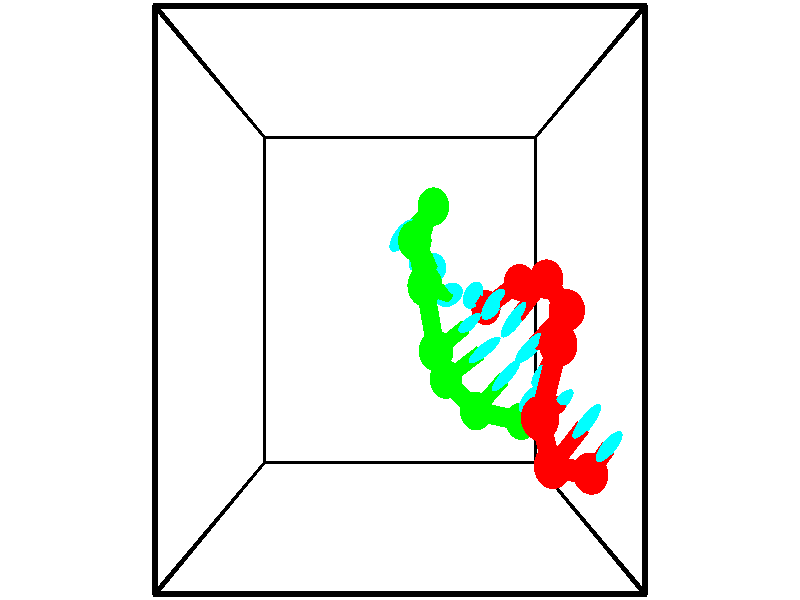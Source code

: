 // switches for output
#declare DRAW_BASES = 1; // possible values are 0, 1; only relevant for DNA ribbons
#declare DRAW_BASES_TYPE = 3; // possible values are 1, 2, 3; only relevant for DNA ribbons
#declare DRAW_FOG = 0; // set to 1 to enable fog

#include "colors.inc"

#include "transforms.inc"
background { rgb <1, 1, 1>}

#default {
   normal{
       ripples 0.25
       frequency 0.20
       turbulence 0.2
       lambda 5
   }
	finish {
		phong 0.1
		phong_size 40.
	}
}

// original window dimensions: 1024x640


// camera settings

camera {
	sky <-0, 1, 0>
	up <-0, 1, 0>
	right 1.6 * <1, 0, 0>
	location <2.5, 2.5, 11.1562>
	look_at <2.5, 2.5, 2.5>
	direction <0, 0, -8.6562>
	angle 67.0682
}


# declare cpy_camera_pos = <2.5, 2.5, 11.1562>;
# if (DRAW_FOG = 1)
fog {
	fog_type 2
	up vnormalize(cpy_camera_pos)
	color rgbt<1,1,1,0.3>
	distance 1e-5
	fog_alt 3e-3
	fog_offset 4
}
# end


// LIGHTS

# declare lum = 6;
global_settings {
	ambient_light rgb lum * <0.05, 0.05, 0.05>
	max_trace_level 15
}# declare cpy_direct_light_amount = 0.25;
light_source
{	1000 * <-1, -1, 1>,
	rgb lum * cpy_direct_light_amount
	parallel
}

light_source
{	1000 * <1, 1, -1>,
	rgb lum * cpy_direct_light_amount
	parallel
}

// strand 0

// nucleotide -1

// particle -1
sphere {
	<5.285546, 0.382775, 2.319706> 0.250000
	pigment { color rgbt <1,0,0,0> }
	no_shadow
}
cylinder {
	<5.334526, 0.631119, 2.629426>,  <5.363914, 0.780125, 2.815259>, 0.100000
	pigment { color rgbt <1,0,0,0> }
	no_shadow
}
cylinder {
	<5.334526, 0.631119, 2.629426>,  <5.285546, 0.382775, 2.319706>, 0.100000
	pigment { color rgbt <1,0,0,0> }
	no_shadow
}

// particle -1
sphere {
	<5.334526, 0.631119, 2.629426> 0.100000
	pigment { color rgbt <1,0,0,0> }
	no_shadow
}
sphere {
	0, 1
	scale<0.080000,0.200000,0.300000>
	matrix <-0.570267, 0.682538, -0.457098,
		-0.812282, -0.385586, 0.437631,
		0.122449, 0.620859, 0.774300,
		5.371261, 0.817376, 2.861717>
	pigment { color rgbt <0,1,1,0> }
	no_shadow
}
cylinder {
	<4.632596, 0.548415, 2.687863>,  <5.285546, 0.382775, 2.319706>, 0.130000
	pigment { color rgbt <1,0,0,0> }
	no_shadow
}

// nucleotide -1

// particle -1
sphere {
	<4.632596, 0.548415, 2.687863> 0.250000
	pigment { color rgbt <1,0,0,0> }
	no_shadow
}
cylinder {
	<4.908287, 0.837986, 2.675895>,  <5.073702, 1.011729, 2.668715>, 0.100000
	pigment { color rgbt <1,0,0,0> }
	no_shadow
}
cylinder {
	<4.908287, 0.837986, 2.675895>,  <4.632596, 0.548415, 2.687863>, 0.100000
	pigment { color rgbt <1,0,0,0> }
	no_shadow
}

// particle -1
sphere {
	<4.908287, 0.837986, 2.675895> 0.100000
	pigment { color rgbt <1,0,0,0> }
	no_shadow
}
sphere {
	0, 1
	scale<0.080000,0.200000,0.300000>
	matrix <-0.654452, 0.604301, -0.454436,
		-0.310898, 0.332790, 0.890277,
		0.689227, 0.723927, -0.029919,
		5.115055, 1.055164, 2.666919>
	pigment { color rgbt <0,1,1,0> }
	no_shadow
}
cylinder {
	<4.377235, 1.175014, 3.053833>,  <4.632596, 0.548415, 2.687863>, 0.130000
	pigment { color rgbt <1,0,0,0> }
	no_shadow
}

// nucleotide -1

// particle -1
sphere {
	<4.377235, 1.175014, 3.053833> 0.250000
	pigment { color rgbt <1,0,0,0> }
	no_shadow
}
cylinder {
	<4.622398, 1.231251, 2.742815>,  <4.769496, 1.264993, 2.556204>, 0.100000
	pigment { color rgbt <1,0,0,0> }
	no_shadow
}
cylinder {
	<4.622398, 1.231251, 2.742815>,  <4.377235, 1.175014, 3.053833>, 0.100000
	pigment { color rgbt <1,0,0,0> }
	no_shadow
}

// particle -1
sphere {
	<4.622398, 1.231251, 2.742815> 0.100000
	pigment { color rgbt <1,0,0,0> }
	no_shadow
}
sphere {
	0, 1
	scale<0.080000,0.200000,0.300000>
	matrix <-0.632552, 0.677016, -0.376200,
		0.473520, 0.722414, 0.503881,
		0.612908, 0.140593, -0.777545,
		4.806271, 1.273429, 2.509551>
	pigment { color rgbt <0,1,1,0> }
	no_shadow
}
cylinder {
	<4.626734, 2.000074, 3.038295>,  <4.377235, 1.175014, 3.053833>, 0.130000
	pigment { color rgbt <1,0,0,0> }
	no_shadow
}

// nucleotide -1

// particle -1
sphere {
	<4.626734, 2.000074, 3.038295> 0.250000
	pigment { color rgbt <1,0,0,0> }
	no_shadow
}
cylinder {
	<4.597710, 1.785061, 2.702249>,  <4.580295, 1.656053, 2.500621>, 0.100000
	pigment { color rgbt <1,0,0,0> }
	no_shadow
}
cylinder {
	<4.597710, 1.785061, 2.702249>,  <4.626734, 2.000074, 3.038295>, 0.100000
	pigment { color rgbt <1,0,0,0> }
	no_shadow
}

// particle -1
sphere {
	<4.597710, 1.785061, 2.702249> 0.100000
	pigment { color rgbt <1,0,0,0> }
	no_shadow
}
sphere {
	0, 1
	scale<0.080000,0.200000,0.300000>
	matrix <-0.515783, 0.741177, -0.429680,
		0.853641, 0.402140, -0.331031,
		-0.072561, -0.537532, -0.840116,
		4.575942, 1.623801, 2.450214>
	pigment { color rgbt <0,1,1,0> }
	no_shadow
}
cylinder {
	<4.875003, 2.378945, 2.554669>,  <4.626734, 2.000074, 3.038295>, 0.130000
	pigment { color rgbt <1,0,0,0> }
	no_shadow
}

// nucleotide -1

// particle -1
sphere {
	<4.875003, 2.378945, 2.554669> 0.250000
	pigment { color rgbt <1,0,0,0> }
	no_shadow
}
cylinder {
	<4.624397, 2.117336, 2.385088>,  <4.474034, 1.960371, 2.283340>, 0.100000
	pigment { color rgbt <1,0,0,0> }
	no_shadow
}
cylinder {
	<4.624397, 2.117336, 2.385088>,  <4.875003, 2.378945, 2.554669>, 0.100000
	pigment { color rgbt <1,0,0,0> }
	no_shadow
}

// particle -1
sphere {
	<4.624397, 2.117336, 2.385088> 0.100000
	pigment { color rgbt <1,0,0,0> }
	no_shadow
}
sphere {
	0, 1
	scale<0.080000,0.200000,0.300000>
	matrix <-0.491826, 0.753712, -0.435918,
		0.604639, -0.064598, -0.793876,
		-0.626513, -0.654022, -0.423953,
		4.436443, 1.921130, 2.257902>
	pigment { color rgbt <0,1,1,0> }
	no_shadow
}
cylinder {
	<4.725641, 2.764383, 1.974400>,  <4.875003, 2.378945, 2.554669>, 0.130000
	pigment { color rgbt <1,0,0,0> }
	no_shadow
}

// nucleotide -1

// particle -1
sphere {
	<4.725641, 2.764383, 1.974400> 0.250000
	pigment { color rgbt <1,0,0,0> }
	no_shadow
}
cylinder {
	<4.451683, 2.472969, 1.979425>,  <4.287309, 2.298121, 1.982440>, 0.100000
	pigment { color rgbt <1,0,0,0> }
	no_shadow
}
cylinder {
	<4.451683, 2.472969, 1.979425>,  <4.725641, 2.764383, 1.974400>, 0.100000
	pigment { color rgbt <1,0,0,0> }
	no_shadow
}

// particle -1
sphere {
	<4.451683, 2.472969, 1.979425> 0.100000
	pigment { color rgbt <1,0,0,0> }
	no_shadow
}
sphere {
	0, 1
	scale<0.080000,0.200000,0.300000>
	matrix <-0.655375, 0.608399, -0.447588,
		0.318440, -0.314784, -0.894152,
		-0.684894, -0.728534, 0.012563,
		4.246215, 2.254409, 1.983194>
	pigment { color rgbt <0,1,1,0> }
	no_shadow
}
cylinder {
	<4.452334, 2.740046, 1.278674>,  <4.725641, 2.764383, 1.974400>, 0.130000
	pigment { color rgbt <1,0,0,0> }
	no_shadow
}

// nucleotide -1

// particle -1
sphere {
	<4.452334, 2.740046, 1.278674> 0.250000
	pigment { color rgbt <1,0,0,0> }
	no_shadow
}
cylinder {
	<4.176964, 2.570770, 1.514295>,  <4.011742, 2.469205, 1.655667>, 0.100000
	pigment { color rgbt <1,0,0,0> }
	no_shadow
}
cylinder {
	<4.176964, 2.570770, 1.514295>,  <4.452334, 2.740046, 1.278674>, 0.100000
	pigment { color rgbt <1,0,0,0> }
	no_shadow
}

// particle -1
sphere {
	<4.176964, 2.570770, 1.514295> 0.100000
	pigment { color rgbt <1,0,0,0> }
	no_shadow
}
sphere {
	0, 1
	scale<0.080000,0.200000,0.300000>
	matrix <-0.723598, 0.456430, -0.517762,
		-0.049750, -0.782677, -0.620437,
		-0.688426, -0.423188, 0.589051,
		3.970436, 2.443814, 1.691010>
	pigment { color rgbt <0,1,1,0> }
	no_shadow
}
cylinder {
	<3.972485, 2.391667, 0.806859>,  <4.452334, 2.740046, 1.278674>, 0.130000
	pigment { color rgbt <1,0,0,0> }
	no_shadow
}

// nucleotide -1

// particle -1
sphere {
	<3.972485, 2.391667, 0.806859> 0.250000
	pigment { color rgbt <1,0,0,0> }
	no_shadow
}
cylinder {
	<3.805748, 2.489426, 1.157063>,  <3.705706, 2.548081, 1.367185>, 0.100000
	pigment { color rgbt <1,0,0,0> }
	no_shadow
}
cylinder {
	<3.805748, 2.489426, 1.157063>,  <3.972485, 2.391667, 0.806859>, 0.100000
	pigment { color rgbt <1,0,0,0> }
	no_shadow
}

// particle -1
sphere {
	<3.805748, 2.489426, 1.157063> 0.100000
	pigment { color rgbt <1,0,0,0> }
	no_shadow
}
sphere {
	0, 1
	scale<0.080000,0.200000,0.300000>
	matrix <-0.688537, 0.543919, -0.479655,
		-0.593431, -0.802759, -0.058453,
		-0.416841, 0.244396, 0.875508,
		3.680696, 2.562744, 1.419715>
	pigment { color rgbt <0,1,1,0> }
	no_shadow
}
// strand 1

// nucleotide -1

// particle -1
sphere {
	<3.047767, 3.830031, 0.912234> 0.250000
	pigment { color rgbt <0,1,0,0> }
	no_shadow
}
cylinder {
	<2.762436, 3.579300, 1.037614>,  <2.591237, 3.428861, 1.112842>, 0.100000
	pigment { color rgbt <0,1,0,0> }
	no_shadow
}
cylinder {
	<2.762436, 3.579300, 1.037614>,  <3.047767, 3.830031, 0.912234>, 0.100000
	pigment { color rgbt <0,1,0,0> }
	no_shadow
}

// particle -1
sphere {
	<2.762436, 3.579300, 1.037614> 0.100000
	pigment { color rgbt <0,1,0,0> }
	no_shadow
}
sphere {
	0, 1
	scale<0.080000,0.200000,0.300000>
	matrix <0.686473, -0.534866, 0.492619,
		-0.141135, 0.566573, 0.811835,
		-0.713327, -0.626828, 0.313449,
		2.548438, 3.391251, 1.131649>
	pigment { color rgbt <0,1,1,0> }
	no_shadow
}
cylinder {
	<3.026592, 3.727575, 1.628996>,  <3.047767, 3.830031, 0.912234>, 0.130000
	pigment { color rgbt <0,1,0,0> }
	no_shadow
}

// nucleotide -1

// particle -1
sphere {
	<3.026592, 3.727575, 1.628996> 0.250000
	pigment { color rgbt <0,1,0,0> }
	no_shadow
}
cylinder {
	<2.904106, 3.400124, 1.434645>,  <2.830615, 3.203652, 1.318034>, 0.100000
	pigment { color rgbt <0,1,0,0> }
	no_shadow
}
cylinder {
	<2.904106, 3.400124, 1.434645>,  <3.026592, 3.727575, 1.628996>, 0.100000
	pigment { color rgbt <0,1,0,0> }
	no_shadow
}

// particle -1
sphere {
	<2.904106, 3.400124, 1.434645> 0.100000
	pigment { color rgbt <0,1,0,0> }
	no_shadow
}
sphere {
	0, 1
	scale<0.080000,0.200000,0.300000>
	matrix <0.682967, -0.544476, 0.486931,
		-0.663165, -0.182735, 0.725824,
		-0.306214, -0.818630, -0.485879,
		2.812242, 3.154535, 1.288881>
	pigment { color rgbt <0,1,1,0> }
	no_shadow
}
cylinder {
	<2.720165, 3.240727, 2.151521>,  <3.026592, 3.727575, 1.628996>, 0.130000
	pigment { color rgbt <0,1,0,0> }
	no_shadow
}

// nucleotide -1

// particle -1
sphere {
	<2.720165, 3.240727, 2.151521> 0.250000
	pigment { color rgbt <0,1,0,0> }
	no_shadow
}
cylinder {
	<2.897415, 3.057831, 1.843088>,  <3.003765, 2.948093, 1.658028>, 0.100000
	pigment { color rgbt <0,1,0,0> }
	no_shadow
}
cylinder {
	<2.897415, 3.057831, 1.843088>,  <2.720165, 3.240727, 2.151521>, 0.100000
	pigment { color rgbt <0,1,0,0> }
	no_shadow
}

// particle -1
sphere {
	<2.897415, 3.057831, 1.843088> 0.100000
	pigment { color rgbt <0,1,0,0> }
	no_shadow
}
sphere {
	0, 1
	scale<0.080000,0.200000,0.300000>
	matrix <0.415989, -0.657049, 0.628681,
		-0.794098, -0.599347, -0.100949,
		0.443126, -0.457241, -0.771084,
		3.030353, 2.920658, 1.611763>
	pigment { color rgbt <0,1,1,0> }
	no_shadow
}
cylinder {
	<2.857155, 2.670334, 2.486384>,  <2.720165, 3.240727, 2.151521>, 0.130000
	pigment { color rgbt <0,1,0,0> }
	no_shadow
}

// nucleotide -1

// particle -1
sphere {
	<2.857155, 2.670334, 2.486384> 0.250000
	pigment { color rgbt <0,1,0,0> }
	no_shadow
}
cylinder {
	<3.084946, 2.609131, 2.163328>,  <3.221620, 2.572409, 1.969494>, 0.100000
	pigment { color rgbt <0,1,0,0> }
	no_shadow
}
cylinder {
	<3.084946, 2.609131, 2.163328>,  <2.857155, 2.670334, 2.486384>, 0.100000
	pigment { color rgbt <0,1,0,0> }
	no_shadow
}

// particle -1
sphere {
	<3.084946, 2.609131, 2.163328> 0.100000
	pigment { color rgbt <0,1,0,0> }
	no_shadow
}
sphere {
	0, 1
	scale<0.080000,0.200000,0.300000>
	matrix <0.497434, -0.718054, 0.486783,
		-0.654412, -0.678960, -0.332803,
		0.569477, -0.153009, -0.807641,
		3.255789, 2.563228, 1.921035>
	pigment { color rgbt <0,1,1,0> }
	no_shadow
}
cylinder {
	<3.022657, 1.886778, 2.413423>,  <2.857155, 2.670334, 2.486384>, 0.130000
	pigment { color rgbt <0,1,0,0> }
	no_shadow
}

// nucleotide -1

// particle -1
sphere {
	<3.022657, 1.886778, 2.413423> 0.250000
	pigment { color rgbt <0,1,0,0> }
	no_shadow
}
cylinder {
	<3.300423, 2.048164, 2.175095>,  <3.467082, 2.144996, 2.032097>, 0.100000
	pigment { color rgbt <0,1,0,0> }
	no_shadow
}
cylinder {
	<3.300423, 2.048164, 2.175095>,  <3.022657, 1.886778, 2.413423>, 0.100000
	pigment { color rgbt <0,1,0,0> }
	no_shadow
}

// particle -1
sphere {
	<3.300423, 2.048164, 2.175095> 0.100000
	pigment { color rgbt <0,1,0,0> }
	no_shadow
}
sphere {
	0, 1
	scale<0.080000,0.200000,0.300000>
	matrix <0.591587, -0.791491, 0.153514,
		-0.409650, -0.459083, -0.788308,
		0.694414, 0.403466, -0.595822,
		3.508747, 2.169204, 1.996348>
	pigment { color rgbt <0,1,1,0> }
	no_shadow
}
cylinder {
	<3.210886, 1.473424, 1.786137>,  <3.022657, 1.886778, 2.413423>, 0.130000
	pigment { color rgbt <0,1,0,0> }
	no_shadow
}

// nucleotide -1

// particle -1
sphere {
	<3.210886, 1.473424, 1.786137> 0.250000
	pigment { color rgbt <0,1,0,0> }
	no_shadow
}
cylinder {
	<3.536850, 1.693008, 1.860501>,  <3.732429, 1.824759, 1.905119>, 0.100000
	pigment { color rgbt <0,1,0,0> }
	no_shadow
}
cylinder {
	<3.536850, 1.693008, 1.860501>,  <3.210886, 1.473424, 1.786137>, 0.100000
	pigment { color rgbt <0,1,0,0> }
	no_shadow
}

// particle -1
sphere {
	<3.536850, 1.693008, 1.860501> 0.100000
	pigment { color rgbt <0,1,0,0> }
	no_shadow
}
sphere {
	0, 1
	scale<0.080000,0.200000,0.300000>
	matrix <0.545736, -0.834787, 0.072823,
		0.195172, 0.042113, -0.979864,
		0.814911, 0.548960, 0.185910,
		3.781323, 1.857697, 1.916274>
	pigment { color rgbt <0,1,1,0> }
	no_shadow
}
cylinder {
	<3.693223, 1.046793, 1.675388>,  <3.210886, 1.473424, 1.786137>, 0.130000
	pigment { color rgbt <0,1,0,0> }
	no_shadow
}

// nucleotide -1

// particle -1
sphere {
	<3.693223, 1.046793, 1.675388> 0.250000
	pigment { color rgbt <0,1,0,0> }
	no_shadow
}
cylinder {
	<3.935417, 1.324226, 1.831505>,  <4.080734, 1.490686, 1.925176>, 0.100000
	pigment { color rgbt <0,1,0,0> }
	no_shadow
}
cylinder {
	<3.935417, 1.324226, 1.831505>,  <3.693223, 1.046793, 1.675388>, 0.100000
	pigment { color rgbt <0,1,0,0> }
	no_shadow
}

// particle -1
sphere {
	<3.935417, 1.324226, 1.831505> 0.100000
	pigment { color rgbt <0,1,0,0> }
	no_shadow
}
sphere {
	0, 1
	scale<0.080000,0.200000,0.300000>
	matrix <0.627993, -0.717632, 0.301047,
		0.488888, 0.062822, -0.870082,
		0.605486, 0.693583, 0.390293,
		4.117063, 1.532301, 1.948593>
	pigment { color rgbt <0,1,1,0> }
	no_shadow
}
cylinder {
	<4.462845, 0.861933, 1.367872>,  <3.693223, 1.046793, 1.675388>, 0.130000
	pigment { color rgbt <0,1,0,0> }
	no_shadow
}

// nucleotide -1

// particle -1
sphere {
	<4.462845, 0.861933, 1.367872> 0.250000
	pigment { color rgbt <0,1,0,0> }
	no_shadow
}
cylinder {
	<4.476097, 1.080048, 1.702909>,  <4.484048, 1.210916, 1.903932>, 0.100000
	pigment { color rgbt <0,1,0,0> }
	no_shadow
}
cylinder {
	<4.476097, 1.080048, 1.702909>,  <4.462845, 0.861933, 1.367872>, 0.100000
	pigment { color rgbt <0,1,0,0> }
	no_shadow
}

// particle -1
sphere {
	<4.476097, 1.080048, 1.702909> 0.100000
	pigment { color rgbt <0,1,0,0> }
	no_shadow
}
sphere {
	0, 1
	scale<0.080000,0.200000,0.300000>
	matrix <0.526058, -0.722087, 0.449281,
		0.849803, 0.425738, -0.310776,
		0.033131, 0.545287, 0.837595,
		4.486036, 1.243634, 1.954188>
	pigment { color rgbt <0,1,1,0> }
	no_shadow
}
// box output
cylinder {
	<0.000000, 0.000000, 0.000000>,  <5.000000, 0.000000, 0.000000>, 0.025000
	pigment { color rgbt <0,0,0,0> }
	no_shadow
}
cylinder {
	<0.000000, 0.000000, 0.000000>,  <0.000000, 5.000000, 0.000000>, 0.025000
	pigment { color rgbt <0,0,0,0> }
	no_shadow
}
cylinder {
	<0.000000, 0.000000, 0.000000>,  <0.000000, 0.000000, 5.000000>, 0.025000
	pigment { color rgbt <0,0,0,0> }
	no_shadow
}
cylinder {
	<5.000000, 5.000000, 5.000000>,  <0.000000, 5.000000, 5.000000>, 0.025000
	pigment { color rgbt <0,0,0,0> }
	no_shadow
}
cylinder {
	<5.000000, 5.000000, 5.000000>,  <5.000000, 0.000000, 5.000000>, 0.025000
	pigment { color rgbt <0,0,0,0> }
	no_shadow
}
cylinder {
	<5.000000, 5.000000, 5.000000>,  <5.000000, 5.000000, 0.000000>, 0.025000
	pigment { color rgbt <0,0,0,0> }
	no_shadow
}
cylinder {
	<0.000000, 0.000000, 5.000000>,  <0.000000, 5.000000, 5.000000>, 0.025000
	pigment { color rgbt <0,0,0,0> }
	no_shadow
}
cylinder {
	<0.000000, 0.000000, 5.000000>,  <5.000000, 0.000000, 5.000000>, 0.025000
	pigment { color rgbt <0,0,0,0> }
	no_shadow
}
cylinder {
	<5.000000, 5.000000, 0.000000>,  <0.000000, 5.000000, 0.000000>, 0.025000
	pigment { color rgbt <0,0,0,0> }
	no_shadow
}
cylinder {
	<5.000000, 5.000000, 0.000000>,  <5.000000, 0.000000, 0.000000>, 0.025000
	pigment { color rgbt <0,0,0,0> }
	no_shadow
}
cylinder {
	<5.000000, 0.000000, 5.000000>,  <5.000000, 0.000000, 0.000000>, 0.025000
	pigment { color rgbt <0,0,0,0> }
	no_shadow
}
cylinder {
	<0.000000, 5.000000, 0.000000>,  <0.000000, 5.000000, 5.000000>, 0.025000
	pigment { color rgbt <0,0,0,0> }
	no_shadow
}
// end of box output
